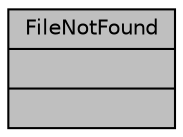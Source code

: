 digraph "FileNotFound"
{
  edge [fontname="Helvetica",fontsize="10",labelfontname="Helvetica",labelfontsize="10"];
  node [fontname="Helvetica",fontsize="10",shape=record];
  Node1 [label="{FileNotFound\n||}",height=0.2,width=0.4,color="black", fillcolor="grey75", style="filled", fontcolor="black"];
}
